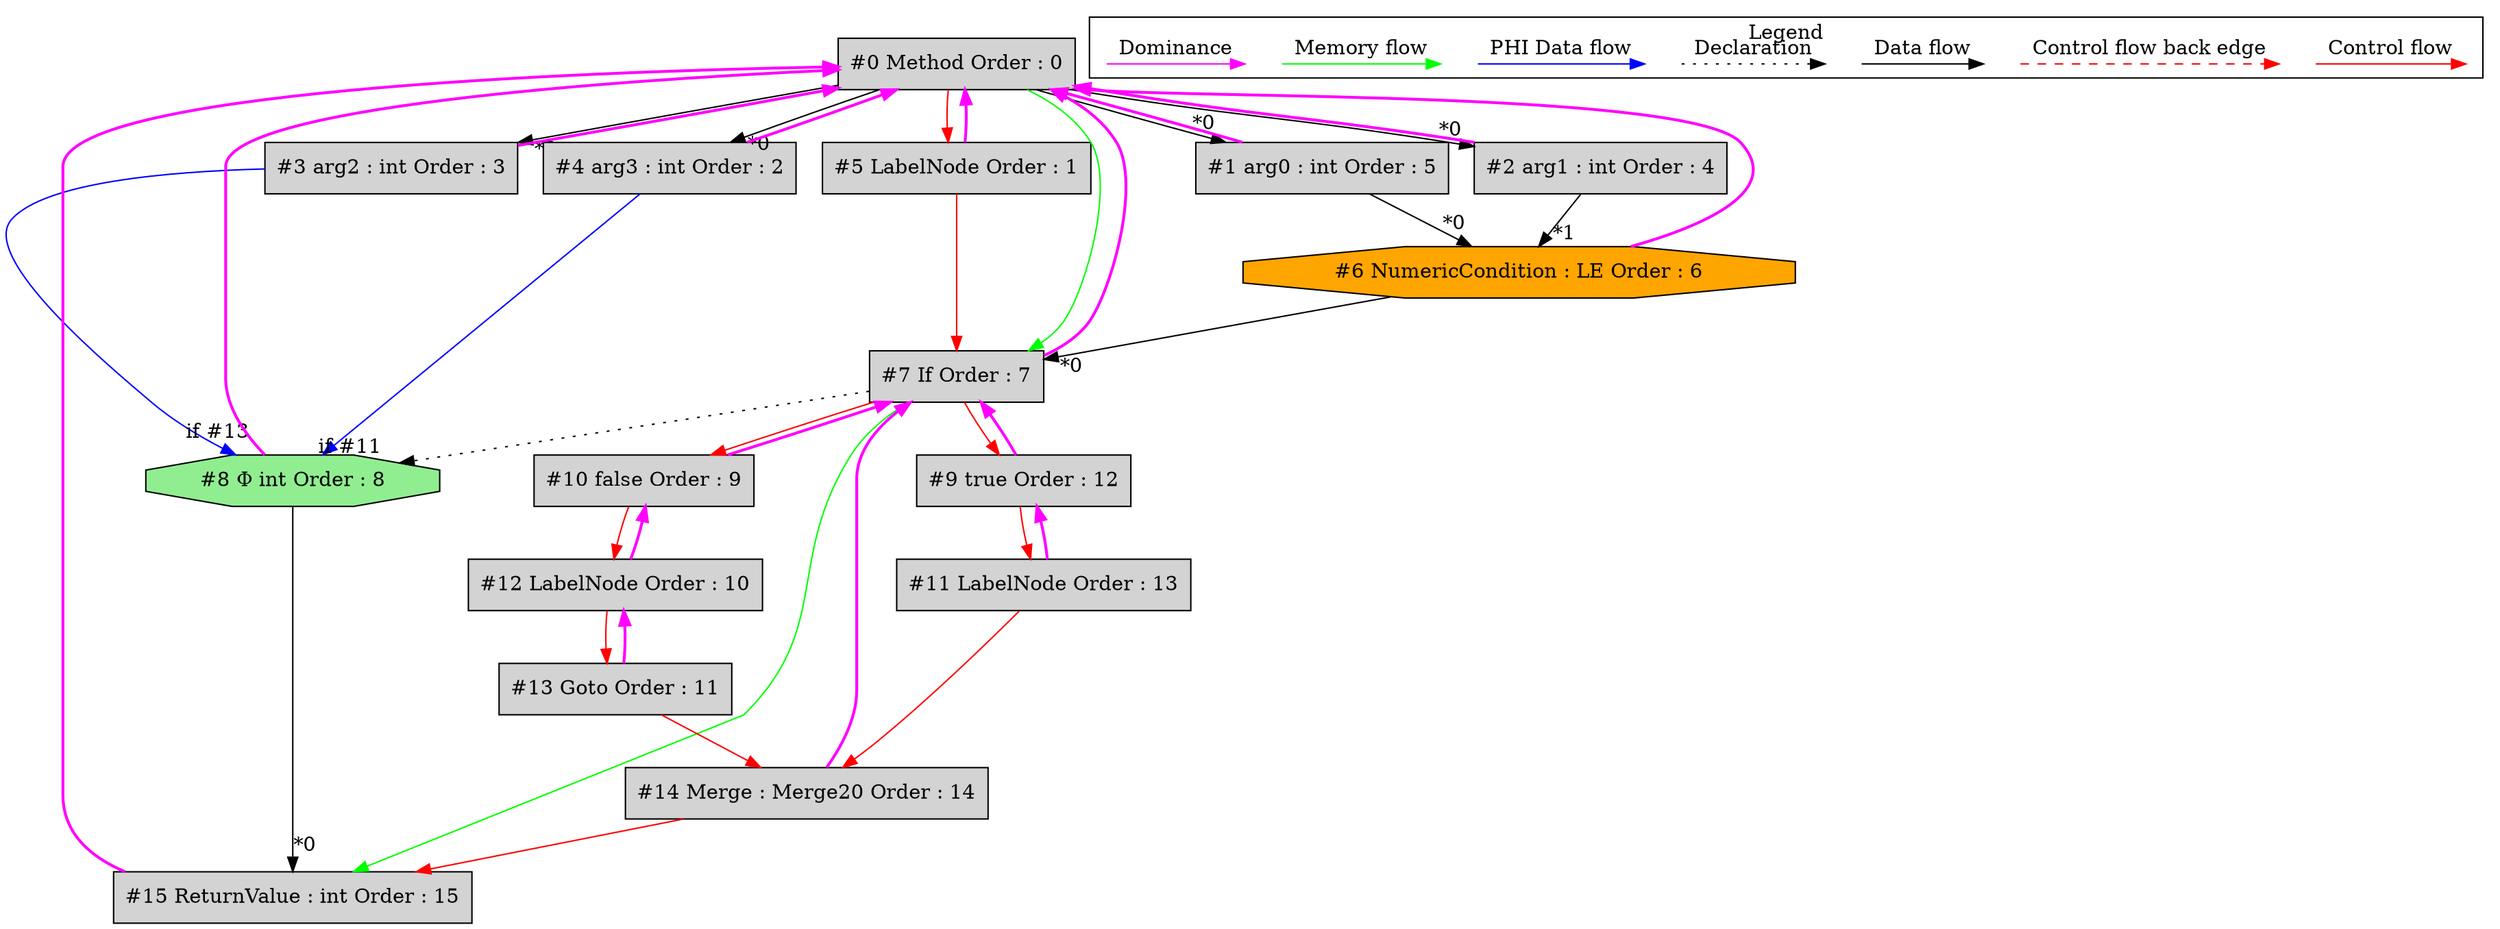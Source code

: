 digraph debugoutput {
 ordering="in";
 node0[label="#0 Method Order : 0",shape=box, fillcolor=lightgrey, style=filled];
 node1[label="#1 arg0 : int Order : 5",shape=box, fillcolor=lightgrey, style=filled];
 node1 -> node0[dir="forward" color="fuchsia" penwidth="2"];
 node0 -> node1[headlabel="*0", labeldistance=2];
 node2[label="#2 arg1 : int Order : 4",shape=box, fillcolor=lightgrey, style=filled];
 node2 -> node0[dir="forward" color="fuchsia" penwidth="2"];
 node0 -> node2[headlabel="*0", labeldistance=2];
 node3[label="#3 arg2 : int Order : 3",shape=box, fillcolor=lightgrey, style=filled];
 node3 -> node0[dir="forward" color="fuchsia" penwidth="2"];
 node0 -> node3[headlabel="*0", labeldistance=2];
 node4[label="#4 arg3 : int Order : 2",shape=box, fillcolor=lightgrey, style=filled];
 node4 -> node0[dir="forward" color="fuchsia" penwidth="2"];
 node0 -> node4[headlabel="*0", labeldistance=2];
 node5[label="#5 LabelNode Order : 1",shape=box, fillcolor=lightgrey, style=filled];
 node5 -> node0[dir="forward" color="fuchsia" penwidth="2"];
 node0 -> node5[labeldistance=2, color=red, fontcolor=red];
 node6[label="#6 NumericCondition : LE Order : 6",shape=octagon, fillcolor=orange, style=filled];
 node6 -> node0[dir="forward" color="fuchsia" penwidth="2"];
 node1 -> node6[headlabel="*0", labeldistance=2];
 node2 -> node6[headlabel="*1", labeldistance=2];
 node7[label="#7 If Order : 7",shape=box, fillcolor=lightgrey, style=filled];
 node7 -> node0[dir="forward" color="fuchsia" penwidth="2"];
 node6 -> node7[headlabel="*0", labeldistance=2];
 node5 -> node7[labeldistance=2, color=red, fontcolor=red];
 node0 -> node7[labeldistance=2, color=green, constraint=false];
 node8[label="#8 Φ int Order : 8",shape=octagon, fillcolor=lightgreen, style=filled];
 node8 -> node0[dir="forward" color="fuchsia" penwidth="2"];
 node7 -> node8[style=dotted];
 node3 -> node8[headlabel="if #13", labeldistance=2, color=blue, constraint=false];
 node4 -> node8[headlabel="if #11", labeldistance=2, color=blue, constraint=false];
 node9[label="#9 true Order : 12",shape=box, fillcolor=lightgrey, style=filled];
 node9 -> node7[dir="forward" color="fuchsia" penwidth="2"];
 node7 -> node9[labeldistance=2, color=red, fontcolor=red];
 node10[label="#10 false Order : 9",shape=box, fillcolor=lightgrey, style=filled];
 node10 -> node7[dir="forward" color="fuchsia" penwidth="2"];
 node7 -> node10[labeldistance=2, color=red, fontcolor=red];
 node11[label="#11 LabelNode Order : 13",shape=box, fillcolor=lightgrey, style=filled];
 node11 -> node9[dir="forward" color="fuchsia" penwidth="2"];
 node9 -> node11[labeldistance=2, color=red, fontcolor=red];
 node12[label="#12 LabelNode Order : 10",shape=box, fillcolor=lightgrey, style=filled];
 node12 -> node10[dir="forward" color="fuchsia" penwidth="2"];
 node10 -> node12[labeldistance=2, color=red, fontcolor=red];
 node13[label="#13 Goto Order : 11",shape=box, fillcolor=lightgrey, style=filled];
 node13 -> node12[dir="forward" color="fuchsia" penwidth="2"];
 node12 -> node13[labeldistance=2, color=red, fontcolor=red];
 node14[label="#14 Merge : Merge20 Order : 14",shape=box, fillcolor=lightgrey, style=filled];
 node14 -> node7[dir="forward" color="fuchsia" penwidth="2"];
 node13 -> node14[labeldistance=2, color=red, fontcolor=red];
 node11 -> node14[labeldistance=2, color=red, fontcolor=red];
 node15[label="#15 ReturnValue : int Order : 15",shape=box, fillcolor=lightgrey, style=filled];
 node15 -> node0[dir="forward" color="fuchsia" penwidth="2"];
 node8 -> node15[headlabel="*0", labeldistance=2];
 node14 -> node15[labeldistance=2, color=red, fontcolor=red];
 node7 -> node15[labeldistance=2, color=green, constraint=false];
 subgraph cluster_000 {
  label = "Legend";
  node [shape=point]
  {
   rank=same;
   c0 [style = invis];
   c1 [style = invis];
   c2 [style = invis];
   c3 [style = invis];
   d0 [style = invis];
   d1 [style = invis];
   d2 [style = invis];
   d3 [style = invis];
   d4 [style = invis];
   d5 [style = invis];
   d6 [style = invis];
   d7 [style = invis];
   d8 [style = invis];
   d9 [style = invis];
  }
  c0 -> c1 [label="Control flow", style=solid, color=red]
  c2 -> c3 [label="Control flow back edge", style=dashed, color=red]
  d0 -> d1 [label="Data flow"]
  d2 -> d3 [label="Declaration", style=dotted]
  d4 -> d5 [label="PHI Data flow", color=blue]
  d6 -> d7 [label="Memory flow", color=green]
  d8 -> d9 [label="Dominance", color=fuchsia, style=solid]
 }

}
